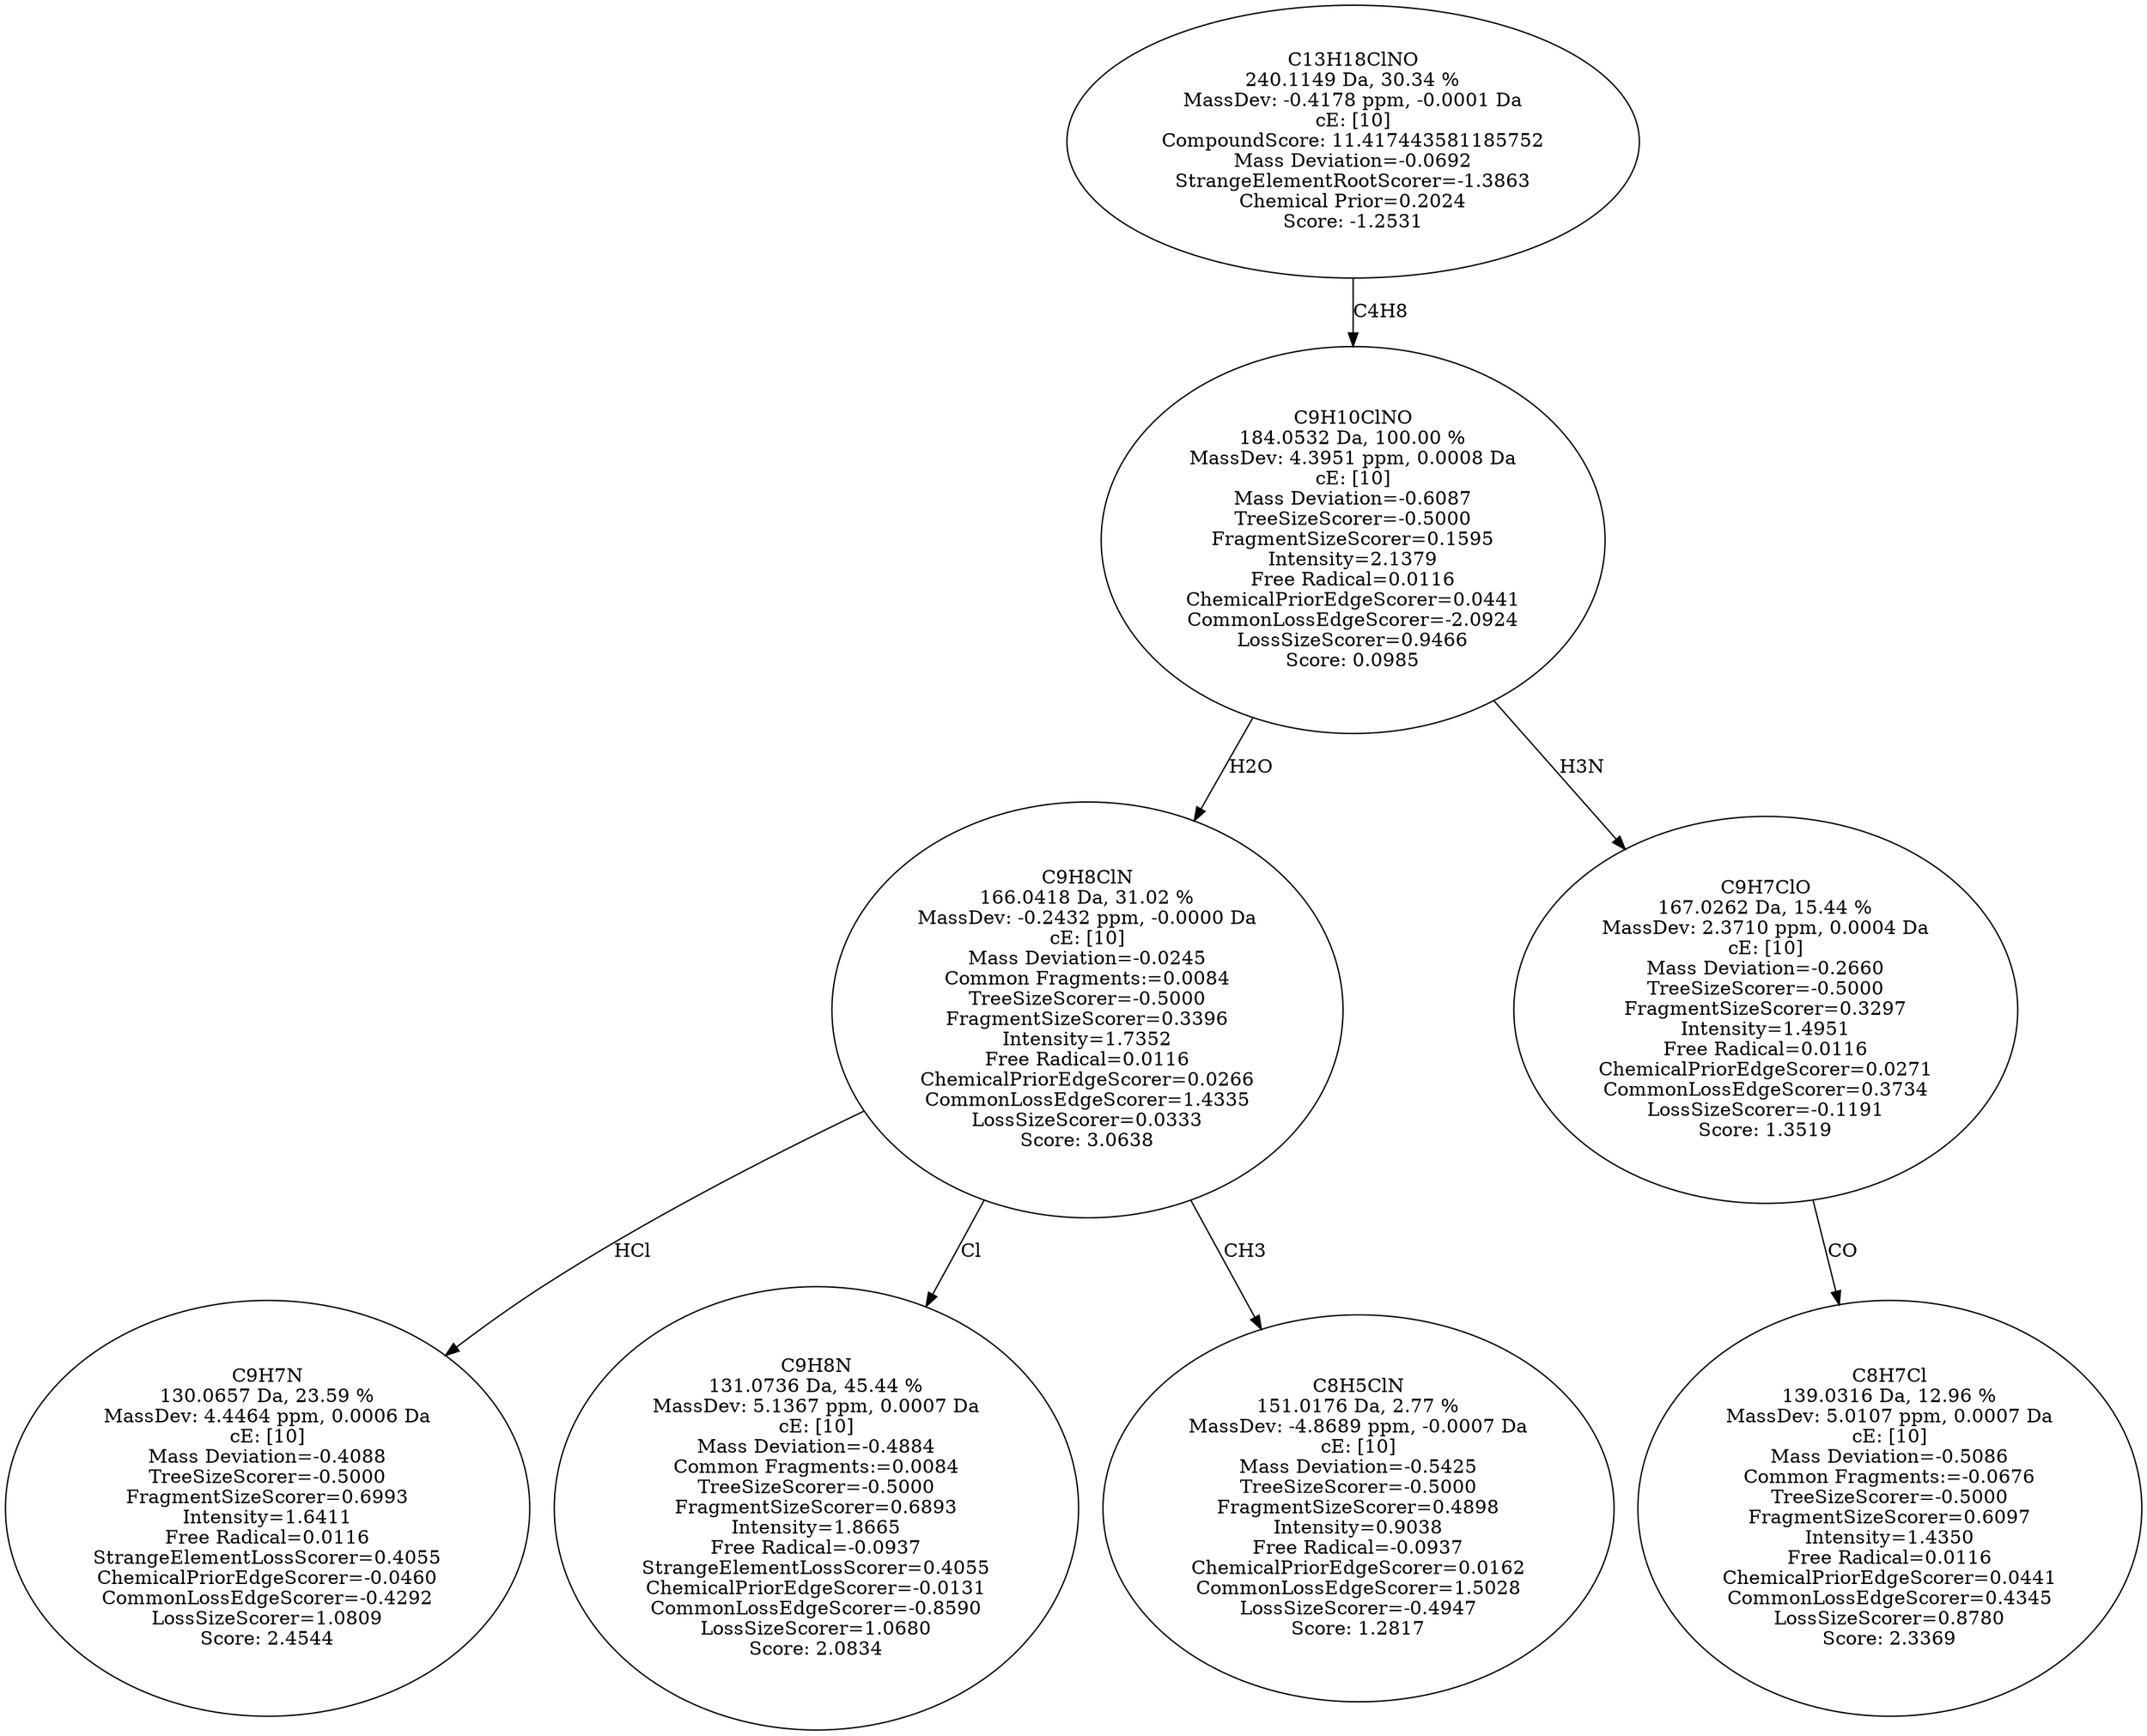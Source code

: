strict digraph {
v1 [label="C9H7N\n130.0657 Da, 23.59 %\nMassDev: 4.4464 ppm, 0.0006 Da\ncE: [10]\nMass Deviation=-0.4088\nTreeSizeScorer=-0.5000\nFragmentSizeScorer=0.6993\nIntensity=1.6411\nFree Radical=0.0116\nStrangeElementLossScorer=0.4055\nChemicalPriorEdgeScorer=-0.0460\nCommonLossEdgeScorer=-0.4292\nLossSizeScorer=1.0809\nScore: 2.4544"];
v2 [label="C9H8N\n131.0736 Da, 45.44 %\nMassDev: 5.1367 ppm, 0.0007 Da\ncE: [10]\nMass Deviation=-0.4884\nCommon Fragments:=0.0084\nTreeSizeScorer=-0.5000\nFragmentSizeScorer=0.6893\nIntensity=1.8665\nFree Radical=-0.0937\nStrangeElementLossScorer=0.4055\nChemicalPriorEdgeScorer=-0.0131\nCommonLossEdgeScorer=-0.8590\nLossSizeScorer=1.0680\nScore: 2.0834"];
v3 [label="C8H5ClN\n151.0176 Da, 2.77 %\nMassDev: -4.8689 ppm, -0.0007 Da\ncE: [10]\nMass Deviation=-0.5425\nTreeSizeScorer=-0.5000\nFragmentSizeScorer=0.4898\nIntensity=0.9038\nFree Radical=-0.0937\nChemicalPriorEdgeScorer=0.0162\nCommonLossEdgeScorer=1.5028\nLossSizeScorer=-0.4947\nScore: 1.2817"];
v4 [label="C9H8ClN\n166.0418 Da, 31.02 %\nMassDev: -0.2432 ppm, -0.0000 Da\ncE: [10]\nMass Deviation=-0.0245\nCommon Fragments:=0.0084\nTreeSizeScorer=-0.5000\nFragmentSizeScorer=0.3396\nIntensity=1.7352\nFree Radical=0.0116\nChemicalPriorEdgeScorer=0.0266\nCommonLossEdgeScorer=1.4335\nLossSizeScorer=0.0333\nScore: 3.0638"];
v5 [label="C8H7Cl\n139.0316 Da, 12.96 %\nMassDev: 5.0107 ppm, 0.0007 Da\ncE: [10]\nMass Deviation=-0.5086\nCommon Fragments:=-0.0676\nTreeSizeScorer=-0.5000\nFragmentSizeScorer=0.6097\nIntensity=1.4350\nFree Radical=0.0116\nChemicalPriorEdgeScorer=0.0441\nCommonLossEdgeScorer=0.4345\nLossSizeScorer=0.8780\nScore: 2.3369"];
v6 [label="C9H7ClO\n167.0262 Da, 15.44 %\nMassDev: 2.3710 ppm, 0.0004 Da\ncE: [10]\nMass Deviation=-0.2660\nTreeSizeScorer=-0.5000\nFragmentSizeScorer=0.3297\nIntensity=1.4951\nFree Radical=0.0116\nChemicalPriorEdgeScorer=0.0271\nCommonLossEdgeScorer=0.3734\nLossSizeScorer=-0.1191\nScore: 1.3519"];
v7 [label="C9H10ClNO\n184.0532 Da, 100.00 %\nMassDev: 4.3951 ppm, 0.0008 Da\ncE: [10]\nMass Deviation=-0.6087\nTreeSizeScorer=-0.5000\nFragmentSizeScorer=0.1595\nIntensity=2.1379\nFree Radical=0.0116\nChemicalPriorEdgeScorer=0.0441\nCommonLossEdgeScorer=-2.0924\nLossSizeScorer=0.9466\nScore: 0.0985"];
v8 [label="C13H18ClNO\n240.1149 Da, 30.34 %\nMassDev: -0.4178 ppm, -0.0001 Da\ncE: [10]\nCompoundScore: 11.417443581185752\nMass Deviation=-0.0692\nStrangeElementRootScorer=-1.3863\nChemical Prior=0.2024\nScore: -1.2531"];
v4 -> v1 [label="HCl"];
v4 -> v2 [label="Cl"];
v4 -> v3 [label="CH3"];
v7 -> v4 [label="H2O"];
v6 -> v5 [label="CO"];
v7 -> v6 [label="H3N"];
v8 -> v7 [label="C4H8"];
}